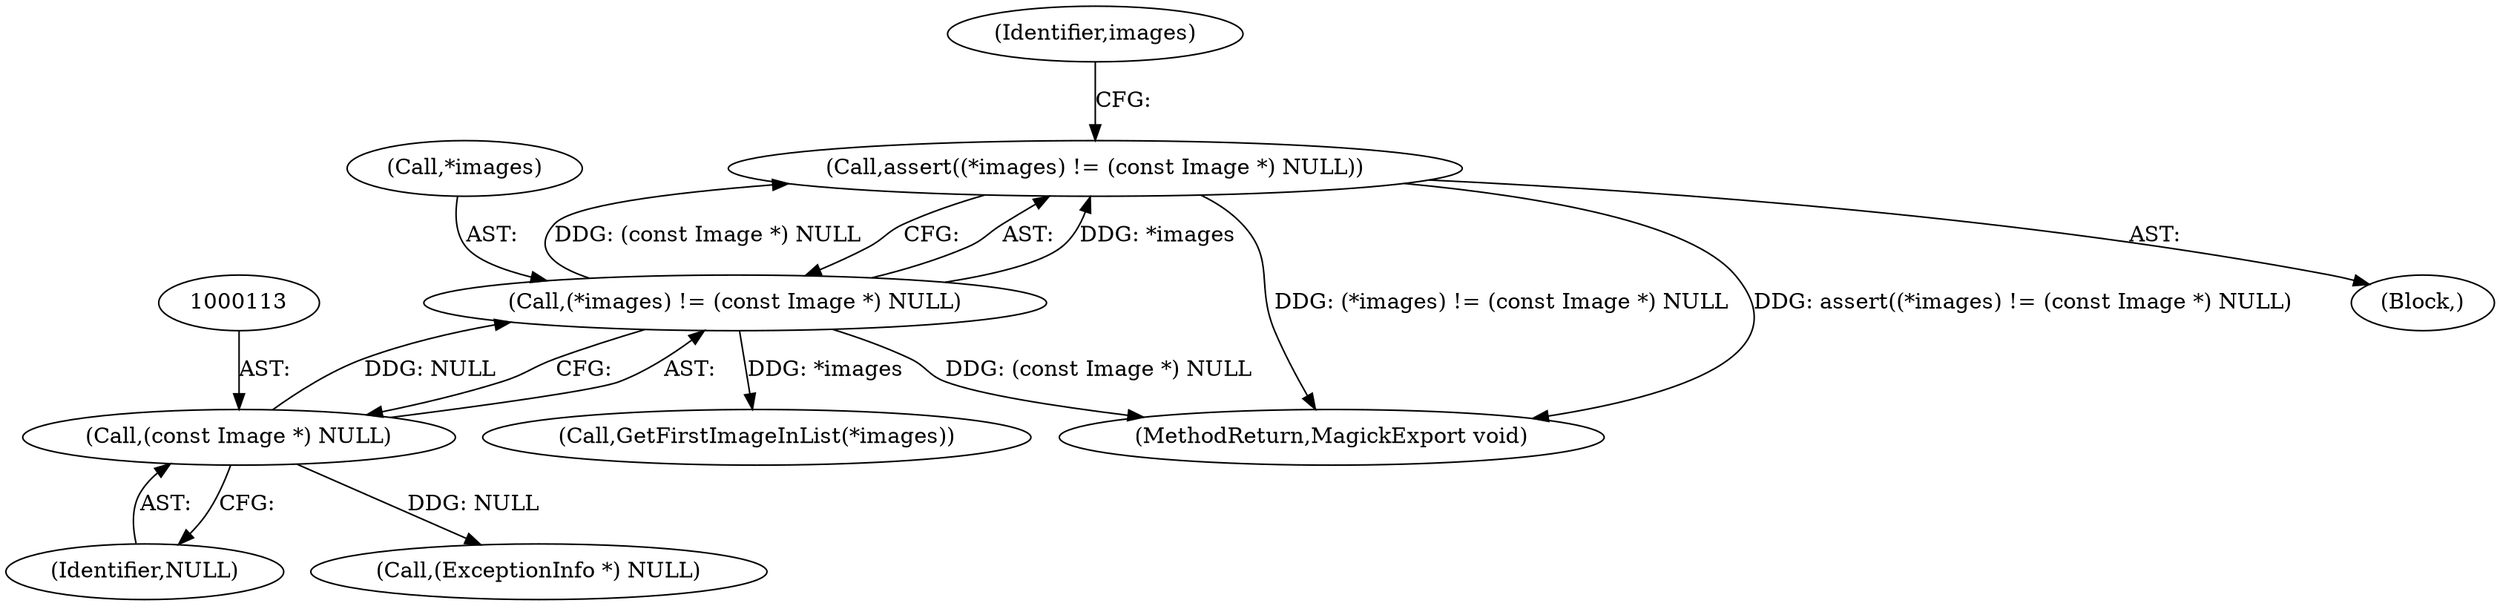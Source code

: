 digraph "0_ImageMagick6_1ddcf2e4f28029a888cadef2e757509ef5047ad8@API" {
"1000108" [label="(Call,assert((*images) != (const Image *) NULL))"];
"1000109" [label="(Call,(*images) != (const Image *) NULL)"];
"1000112" [label="(Call,(const Image *) NULL)"];
"1000110" [label="(Call,*images)"];
"1000104" [label="(Block,)"];
"1000112" [label="(Call,(const Image *) NULL)"];
"1000114" [label="(Identifier,NULL)"];
"1000286" [label="(MethodReturn,MagickExport void)"];
"1000108" [label="(Call,assert((*images) != (const Image *) NULL))"];
"1000153" [label="(Call,GetFirstImageInList(*images))"];
"1000119" [label="(Identifier,images)"];
"1000142" [label="(Call,(ExceptionInfo *) NULL)"];
"1000109" [label="(Call,(*images) != (const Image *) NULL)"];
"1000108" -> "1000104"  [label="AST: "];
"1000108" -> "1000109"  [label="CFG: "];
"1000109" -> "1000108"  [label="AST: "];
"1000119" -> "1000108"  [label="CFG: "];
"1000108" -> "1000286"  [label="DDG: assert((*images) != (const Image *) NULL)"];
"1000108" -> "1000286"  [label="DDG: (*images) != (const Image *) NULL"];
"1000109" -> "1000108"  [label="DDG: *images"];
"1000109" -> "1000108"  [label="DDG: (const Image *) NULL"];
"1000109" -> "1000112"  [label="CFG: "];
"1000110" -> "1000109"  [label="AST: "];
"1000112" -> "1000109"  [label="AST: "];
"1000109" -> "1000286"  [label="DDG: (const Image *) NULL"];
"1000112" -> "1000109"  [label="DDG: NULL"];
"1000109" -> "1000153"  [label="DDG: *images"];
"1000112" -> "1000114"  [label="CFG: "];
"1000113" -> "1000112"  [label="AST: "];
"1000114" -> "1000112"  [label="AST: "];
"1000112" -> "1000142"  [label="DDG: NULL"];
}
